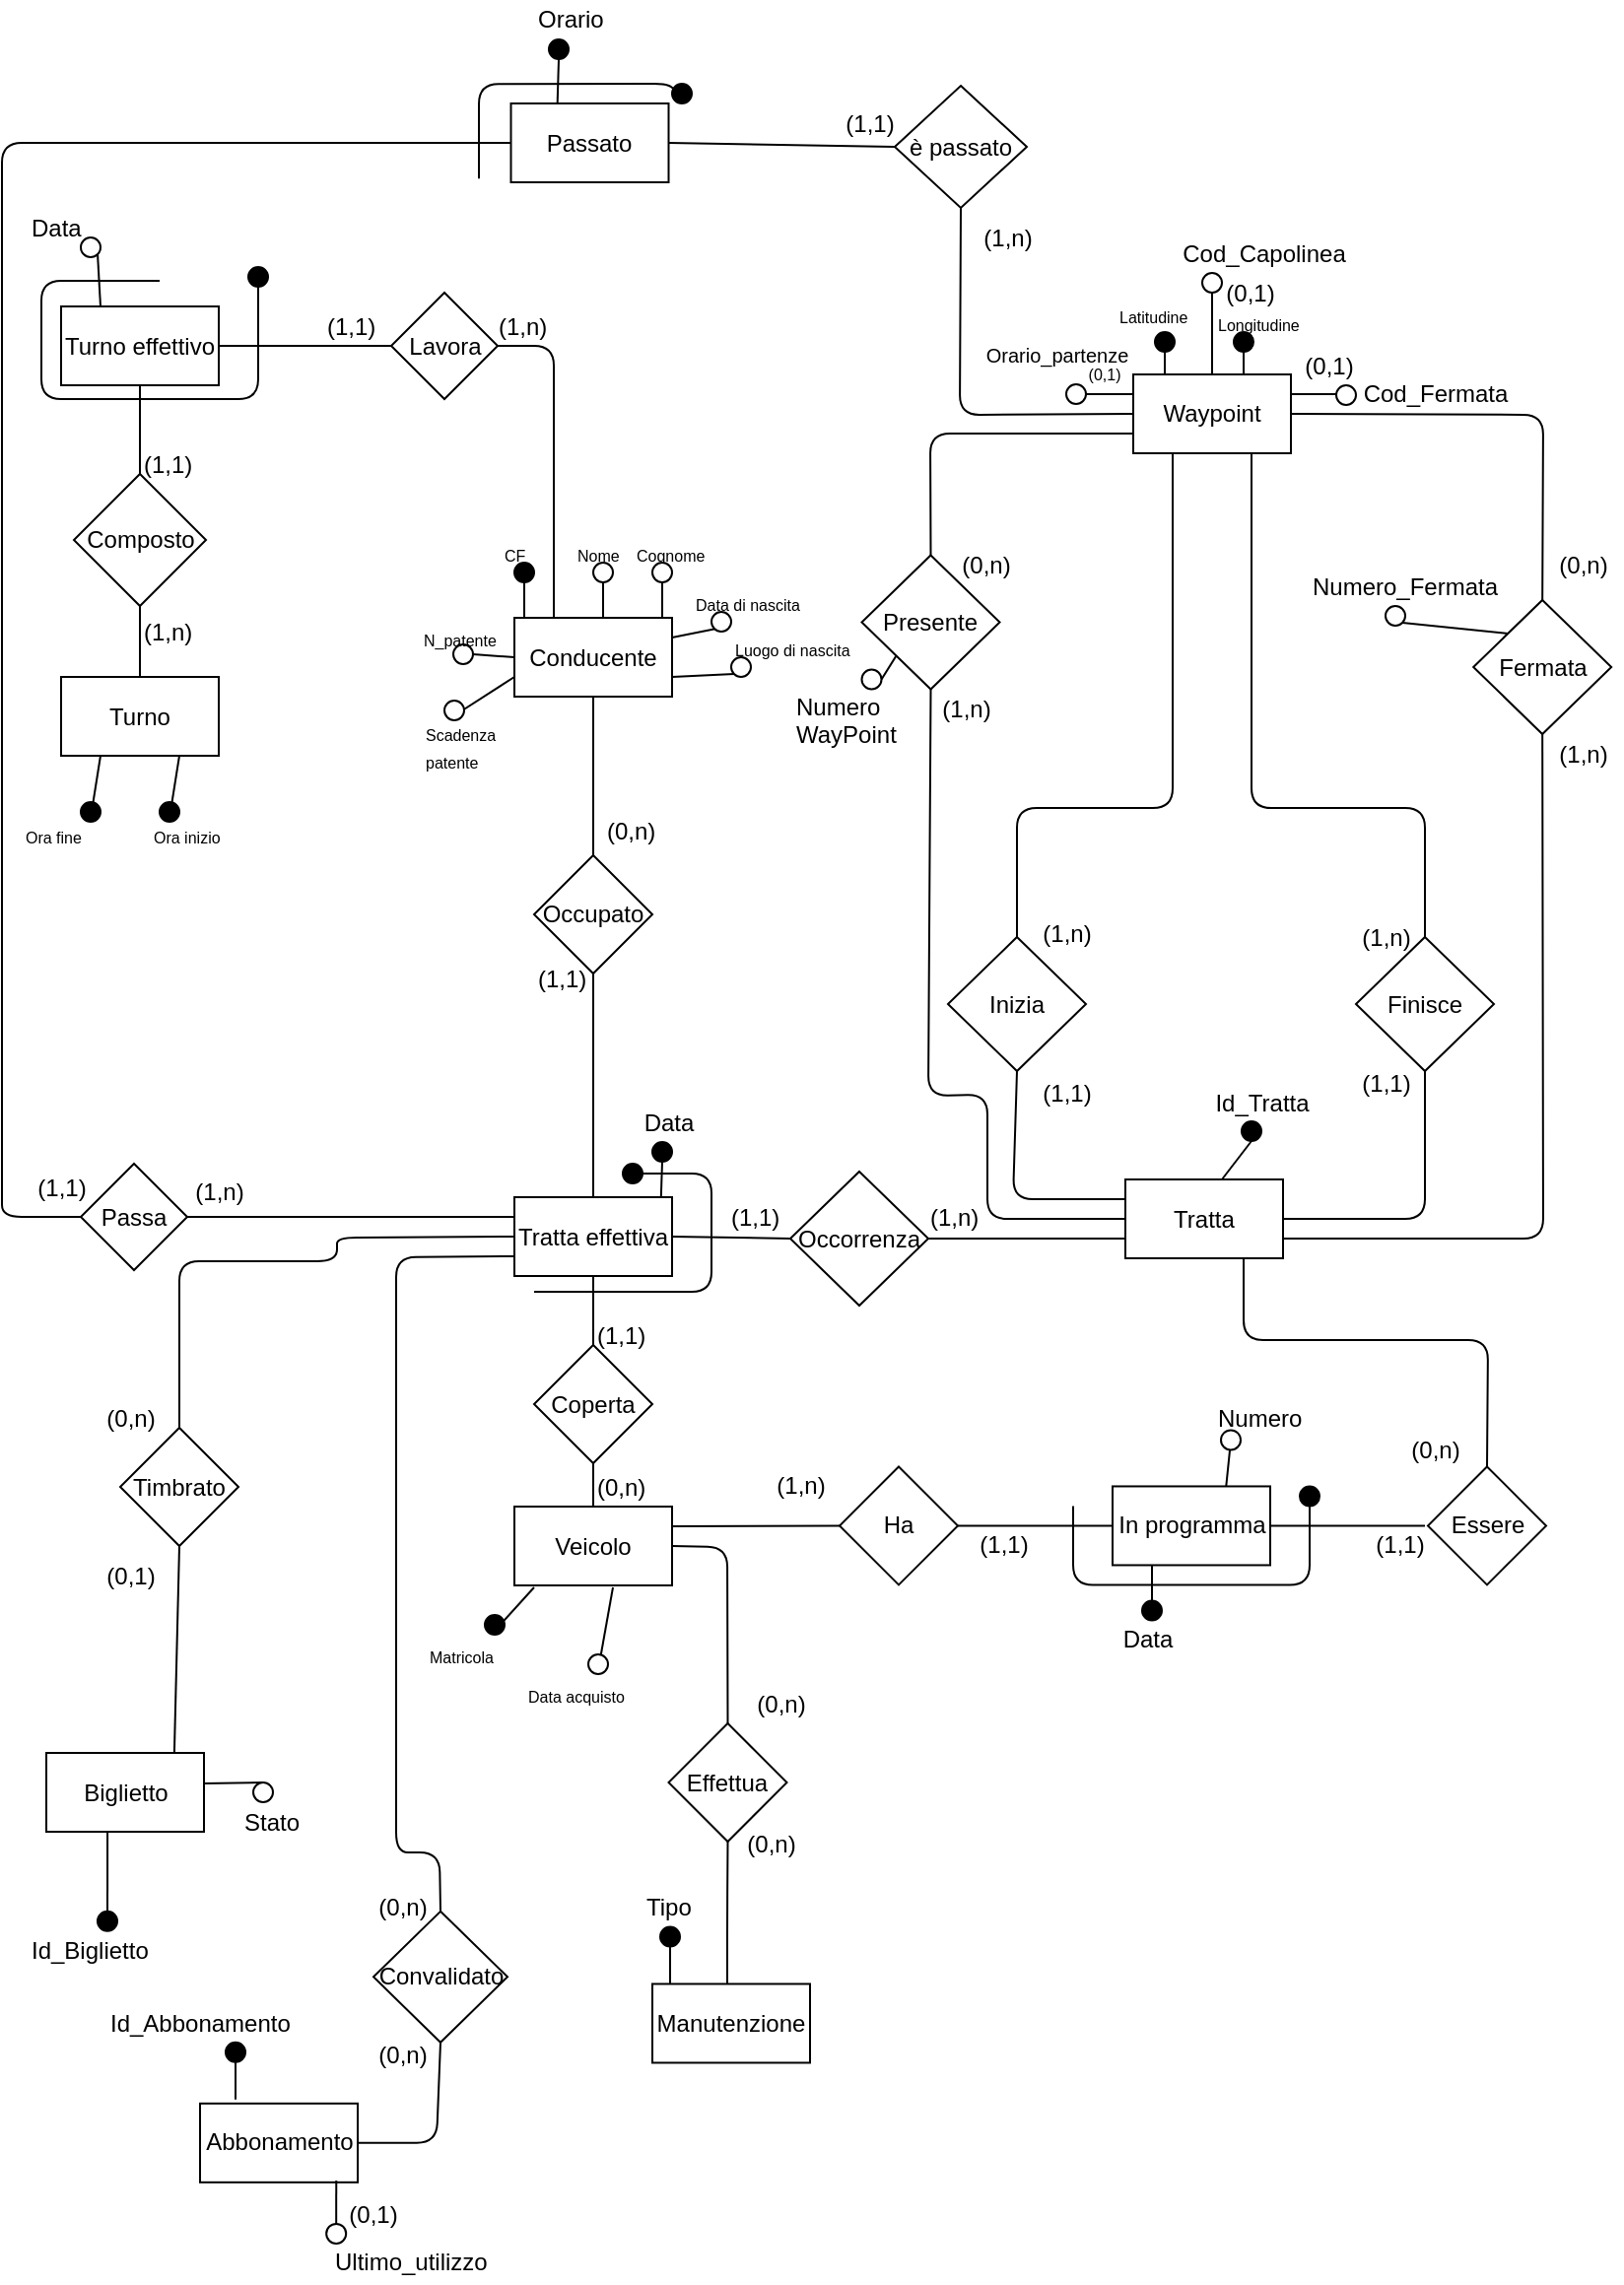 <mxfile version="12.7.0"><diagram id="9FJtupDDNOeWiiuDi0fy" name="Page-1"><mxGraphModel dx="1662" dy="779" grid="1" gridSize="10" guides="1" tooltips="1" connect="1" arrows="1" fold="1" page="1" pageScale="1" pageWidth="827" pageHeight="1169" math="0" shadow="0"><root><mxCell id="0"/><mxCell id="1" parent="0"/><mxCell id="Vjas04d28SdT6dsjUo5f-1" value="Occupato" style="rhombus;whiteSpace=wrap;html=1;" vertex="1" parent="1"><mxGeometry x="270" y="439" width="60" height="60" as="geometry"/></mxCell><mxCell id="Vjas04d28SdT6dsjUo5f-2" value="" style="endArrow=none;html=1;fillColor=#000000;entryX=0.5;entryY=1;entryDx=0;entryDy=0;" edge="1" parent="1" target="Vjas04d28SdT6dsjUo5f-1"><mxGeometry width="50" height="50" relative="1" as="geometry"><mxPoint x="300" y="612.5" as="sourcePoint"/><mxPoint x="300" y="582.5" as="targetPoint"/></mxGeometry></mxCell><mxCell id="Vjas04d28SdT6dsjUo5f-3" value="(1,1)" style="text;html=1;resizable=0;points=[];autosize=1;align=left;verticalAlign=top;spacingTop=-4;" vertex="1" parent="1"><mxGeometry x="270" y="491.5" width="40" height="20" as="geometry"/></mxCell><mxCell id="Vjas04d28SdT6dsjUo5f-4" value="Tratta" style="rounded=0;whiteSpace=wrap;html=1;" vertex="1" parent="1"><mxGeometry x="570" y="603.5" width="80" height="40" as="geometry"/></mxCell><mxCell id="Vjas04d28SdT6dsjUo5f-5" value="" style="endArrow=none;html=1;fillColor=#000000;exitX=0.25;exitY=0;exitDx=0;exitDy=0;" edge="1" parent="1"><mxGeometry width="50" height="50" relative="1" as="geometry"><mxPoint x="590" y="201.5" as="sourcePoint"/><mxPoint x="590" y="181.5" as="targetPoint"/></mxGeometry></mxCell><mxCell id="Vjas04d28SdT6dsjUo5f-6" value="" style="endArrow=none;html=1;fillColor=#000000;exitX=0.75;exitY=0;exitDx=0;exitDy=0;" edge="1" parent="1"><mxGeometry width="50" height="50" relative="1" as="geometry"><mxPoint x="630" y="201.5" as="sourcePoint"/><mxPoint x="630" y="181.5" as="targetPoint"/></mxGeometry></mxCell><mxCell id="Vjas04d28SdT6dsjUo5f-7" value="&lt;font style=&quot;font-size: 8px&quot;&gt;Latitudine&lt;/font&gt;" style="text;html=1;resizable=0;points=[];autosize=1;align=left;verticalAlign=top;spacingTop=-4;" vertex="1" parent="1"><mxGeometry x="565" y="155" width="50" height="20" as="geometry"/></mxCell><mxCell id="Vjas04d28SdT6dsjUo5f-8" value="" style="ellipse;whiteSpace=wrap;html=1;aspect=fixed;fillColor=#000000;" vertex="1" parent="1"><mxGeometry x="585" y="173.5" width="10" height="10" as="geometry"/></mxCell><mxCell id="Vjas04d28SdT6dsjUo5f-9" value="&lt;font style=&quot;font-size: 8px&quot;&gt;Longitudine&lt;/font&gt;" style="text;html=1;resizable=0;points=[];autosize=1;align=left;verticalAlign=top;spacingTop=-4;" vertex="1" parent="1"><mxGeometry x="615" y="158.5" width="50" height="20" as="geometry"/></mxCell><mxCell id="Vjas04d28SdT6dsjUo5f-10" value="" style="ellipse;whiteSpace=wrap;html=1;aspect=fixed;fillColor=#000000;" vertex="1" parent="1"><mxGeometry x="625" y="173.5" width="10" height="10" as="geometry"/></mxCell><mxCell id="Vjas04d28SdT6dsjUo5f-11" value="Waypoint" style="rounded=0;whiteSpace=wrap;html=1;" vertex="1" parent="1"><mxGeometry x="574" y="195" width="80" height="40" as="geometry"/></mxCell><mxCell id="Vjas04d28SdT6dsjUo5f-12" value="" style="endArrow=none;html=1;fillColor=#000000;entryX=0;entryY=0.75;entryDx=0;entryDy=0;exitX=1;exitY=0.5;exitDx=0;exitDy=0;" edge="1" parent="1" source="Vjas04d28SdT6dsjUo5f-13" target="Vjas04d28SdT6dsjUo5f-4"><mxGeometry width="50" height="50" relative="1" as="geometry"><mxPoint x="440" y="633.5" as="sourcePoint"/><mxPoint x="500" y="820.5" as="targetPoint"/></mxGeometry></mxCell><mxCell id="Vjas04d28SdT6dsjUo5f-13" value="Occorrenza" style="rhombus;whiteSpace=wrap;html=1;" vertex="1" parent="1"><mxGeometry x="400" y="599.5" width="70" height="68" as="geometry"/></mxCell><mxCell id="Vjas04d28SdT6dsjUo5f-14" value="Tratta effettiva" style="rounded=0;whiteSpace=wrap;html=1;" vertex="1" parent="1"><mxGeometry x="260" y="612.5" width="80" height="40" as="geometry"/></mxCell><mxCell id="Vjas04d28SdT6dsjUo5f-15" value="" style="endArrow=none;html=1;fillColor=#000000;entryX=1;entryY=0.5;entryDx=0;entryDy=0;exitX=0;exitY=0.5;exitDx=0;exitDy=0;" edge="1" parent="1" source="Vjas04d28SdT6dsjUo5f-13" target="Vjas04d28SdT6dsjUo5f-14"><mxGeometry width="50" height="50" relative="1" as="geometry"><mxPoint x="270" y="870.5" as="sourcePoint"/><mxPoint x="320" y="820.5" as="targetPoint"/></mxGeometry></mxCell><mxCell id="Vjas04d28SdT6dsjUo5f-16" value="(1,n)" style="text;html=1;resizable=0;points=[];autosize=1;align=left;verticalAlign=top;spacingTop=-4;" vertex="1" parent="1"><mxGeometry x="469" y="612.5" width="40" height="20" as="geometry"/></mxCell><mxCell id="Vjas04d28SdT6dsjUo5f-17" value="(1,1)" style="text;html=1;resizable=0;points=[];autosize=1;align=left;verticalAlign=top;spacingTop=-4;" vertex="1" parent="1"><mxGeometry x="367.5" y="612.5" width="40" height="20" as="geometry"/></mxCell><mxCell id="Vjas04d28SdT6dsjUo5f-18" value="Coperta" style="rhombus;whiteSpace=wrap;html=1;" vertex="1" parent="1"><mxGeometry x="270" y="687.5" width="60" height="60" as="geometry"/></mxCell><mxCell id="Vjas04d28SdT6dsjUo5f-19" value="" style="endArrow=none;html=1;fillColor=#000000;entryX=0.5;entryY=1;entryDx=0;entryDy=0;exitX=0.5;exitY=0;exitDx=0;exitDy=0;" edge="1" parent="1" source="Vjas04d28SdT6dsjUo5f-18" target="Vjas04d28SdT6dsjUo5f-14"><mxGeometry width="50" height="50" relative="1" as="geometry"><mxPoint x="295" y="692.5" as="sourcePoint"/><mxPoint x="295" y="662.5" as="targetPoint"/></mxGeometry></mxCell><mxCell id="Vjas04d28SdT6dsjUo5f-20" value="" style="endArrow=none;html=1;fillColor=#000000;entryX=0.5;entryY=1;entryDx=0;entryDy=0;exitX=0.5;exitY=0;exitDx=0;exitDy=0;" edge="1" parent="1" source="Vjas04d28SdT6dsjUo5f-23" target="Vjas04d28SdT6dsjUo5f-18"><mxGeometry width="50" height="50" relative="1" as="geometry"><mxPoint x="295" y="782.5" as="sourcePoint"/><mxPoint x="295" y="752.5" as="targetPoint"/></mxGeometry></mxCell><mxCell id="Vjas04d28SdT6dsjUo5f-21" value="(1,1)" style="text;html=1;resizable=0;points=[];autosize=1;align=left;verticalAlign=top;spacingTop=-4;" vertex="1" parent="1"><mxGeometry x="300" y="672.5" width="40" height="20" as="geometry"/></mxCell><mxCell id="Vjas04d28SdT6dsjUo5f-22" value="(0,n)" style="text;html=1;resizable=0;points=[];autosize=1;align=left;verticalAlign=top;spacingTop=-4;" vertex="1" parent="1"><mxGeometry x="300" y="749.5" width="40" height="20" as="geometry"/></mxCell><mxCell id="Vjas04d28SdT6dsjUo5f-23" value="Veicolo" style="rounded=0;whiteSpace=wrap;html=1;" vertex="1" parent="1"><mxGeometry x="260" y="769.5" width="80" height="40" as="geometry"/></mxCell><mxCell id="Vjas04d28SdT6dsjUo5f-24" value="Conducente" style="rounded=0;whiteSpace=wrap;html=1;" vertex="1" parent="1"><mxGeometry x="260" y="318.5" width="80" height="40" as="geometry"/></mxCell><mxCell id="Vjas04d28SdT6dsjUo5f-25" value="" style="endArrow=none;html=1;fillColor=#000000;exitX=0.25;exitY=0;exitDx=0;exitDy=0;" edge="1" parent="1"><mxGeometry width="50" height="50" relative="1" as="geometry"><mxPoint x="265" y="318.5" as="sourcePoint"/><mxPoint x="265" y="298.5" as="targetPoint"/></mxGeometry></mxCell><mxCell id="Vjas04d28SdT6dsjUo5f-26" value="" style="endArrow=none;html=1;fillColor=#000000;exitX=0.75;exitY=0;exitDx=0;exitDy=0;" edge="1" parent="1"><mxGeometry width="50" height="50" relative="1" as="geometry"><mxPoint x="305" y="318.5" as="sourcePoint"/><mxPoint x="305" y="298.5" as="targetPoint"/></mxGeometry></mxCell><mxCell id="Vjas04d28SdT6dsjUo5f-27" value="&lt;font style=&quot;font-size: 8px&quot;&gt;CF&lt;/font&gt;" style="text;html=1;resizable=0;points=[];autosize=1;align=left;verticalAlign=top;spacingTop=-4;" vertex="1" parent="1"><mxGeometry x="252.5" y="275.5" width="30" height="20" as="geometry"/></mxCell><mxCell id="Vjas04d28SdT6dsjUo5f-28" value="" style="ellipse;whiteSpace=wrap;html=1;aspect=fixed;fillColor=#000000;" vertex="1" parent="1"><mxGeometry x="260" y="290.5" width="10" height="10" as="geometry"/></mxCell><mxCell id="Vjas04d28SdT6dsjUo5f-29" value="&lt;font style=&quot;font-size: 8px&quot;&gt;Nome&lt;/font&gt;" style="text;html=1;resizable=0;points=[];autosize=1;align=left;verticalAlign=top;spacingTop=-4;" vertex="1" parent="1"><mxGeometry x="290" y="275.5" width="40" height="20" as="geometry"/></mxCell><mxCell id="Vjas04d28SdT6dsjUo5f-30" value="" style="ellipse;whiteSpace=wrap;html=1;aspect=fixed;fillColor=#FFFFFF;" vertex="1" parent="1"><mxGeometry x="300" y="290.5" width="10" height="10" as="geometry"/></mxCell><mxCell id="Vjas04d28SdT6dsjUo5f-31" value="" style="endArrow=none;html=1;fillColor=#000000;exitX=0.75;exitY=0;exitDx=0;exitDy=0;" edge="1" parent="1"><mxGeometry width="50" height="50" relative="1" as="geometry"><mxPoint x="335" y="318.5" as="sourcePoint"/><mxPoint x="335" y="298.5" as="targetPoint"/></mxGeometry></mxCell><mxCell id="Vjas04d28SdT6dsjUo5f-32" value="&lt;font style=&quot;font-size: 8px&quot;&gt;Cognome&lt;/font&gt;" style="text;html=1;resizable=0;points=[];autosize=1;align=left;verticalAlign=top;spacingTop=-4;" vertex="1" parent="1"><mxGeometry x="320" y="275.5" width="50" height="20" as="geometry"/></mxCell><mxCell id="Vjas04d28SdT6dsjUo5f-33" value="" style="ellipse;whiteSpace=wrap;html=1;aspect=fixed;fillColor=#FFFFFF;" vertex="1" parent="1"><mxGeometry x="330" y="290.5" width="10" height="10" as="geometry"/></mxCell><mxCell id="Vjas04d28SdT6dsjUo5f-34" value="" style="endArrow=none;html=1;fillColor=#000000;exitX=1;exitY=0.25;exitDx=0;exitDy=0;" edge="1" parent="1" source="Vjas04d28SdT6dsjUo5f-24"><mxGeometry width="50" height="50" relative="1" as="geometry"><mxPoint x="365" y="343.5" as="sourcePoint"/><mxPoint x="365" y="323.5" as="targetPoint"/></mxGeometry></mxCell><mxCell id="Vjas04d28SdT6dsjUo5f-35" value="&lt;font style=&quot;font-size: 8px&quot;&gt;Data di nascita&lt;/font&gt;" style="text;html=1;resizable=0;points=[];autosize=1;align=left;verticalAlign=top;spacingTop=-4;" vertex="1" parent="1"><mxGeometry x="350" y="300.5" width="70" height="20" as="geometry"/></mxCell><mxCell id="Vjas04d28SdT6dsjUo5f-36" value="" style="ellipse;whiteSpace=wrap;html=1;aspect=fixed;fillColor=#FFFFFF;" vertex="1" parent="1"><mxGeometry x="360" y="315.5" width="10" height="10" as="geometry"/></mxCell><mxCell id="Vjas04d28SdT6dsjUo5f-37" value="" style="endArrow=none;html=1;fillColor=#000000;exitX=1;exitY=0.75;exitDx=0;exitDy=0;entryX=0;entryY=1;entryDx=0;entryDy=0;" edge="1" parent="1" source="Vjas04d28SdT6dsjUo5f-24" target="Vjas04d28SdT6dsjUo5f-38"><mxGeometry width="50" height="50" relative="1" as="geometry"><mxPoint x="350" y="338.5" as="sourcePoint"/><mxPoint x="370" y="348.5" as="targetPoint"/></mxGeometry></mxCell><mxCell id="Vjas04d28SdT6dsjUo5f-38" value="" style="ellipse;whiteSpace=wrap;html=1;aspect=fixed;fillColor=#FFFFFF;" vertex="1" parent="1"><mxGeometry x="370" y="338.5" width="10" height="10" as="geometry"/></mxCell><mxCell id="Vjas04d28SdT6dsjUo5f-39" value="&lt;font style=&quot;font-size: 8px&quot;&gt;Luogo di nascita&lt;/font&gt;" style="text;html=1;resizable=0;points=[];autosize=1;align=left;verticalAlign=top;spacingTop=-4;" vertex="1" parent="1"><mxGeometry x="370" y="323.5" width="70" height="20" as="geometry"/></mxCell><mxCell id="Vjas04d28SdT6dsjUo5f-40" value="" style="endArrow=none;html=1;fillColor=#000000;exitX=0.125;exitY=1.025;exitDx=0;exitDy=0;exitPerimeter=0;" edge="1" parent="1" source="Vjas04d28SdT6dsjUo5f-23"><mxGeometry width="50" height="50" relative="1" as="geometry"><mxPoint x="250" y="852.5" as="sourcePoint"/><mxPoint x="250" y="832.5" as="targetPoint"/></mxGeometry></mxCell><mxCell id="Vjas04d28SdT6dsjUo5f-41" value="&lt;font style=&quot;font-size: 8px&quot;&gt;Matricola&lt;/font&gt;" style="text;html=1;resizable=0;points=[];autosize=1;align=left;verticalAlign=top;spacingTop=-4;" vertex="1" parent="1"><mxGeometry x="215" y="834.5" width="50" height="20" as="geometry"/></mxCell><mxCell id="Vjas04d28SdT6dsjUo5f-42" value="" style="ellipse;whiteSpace=wrap;html=1;aspect=fixed;fillColor=#000000;" vertex="1" parent="1"><mxGeometry x="245" y="824.5" width="10" height="10" as="geometry"/></mxCell><mxCell id="Vjas04d28SdT6dsjUo5f-43" value="" style="endArrow=none;html=1;fillColor=#000000;exitX=0.625;exitY=1.025;exitDx=0;exitDy=0;exitPerimeter=0;" edge="1" parent="1" source="Vjas04d28SdT6dsjUo5f-23"><mxGeometry width="50" height="50" relative="1" as="geometry"><mxPoint x="302.5" y="872.5" as="sourcePoint"/><mxPoint x="302.5" y="852.5" as="targetPoint"/></mxGeometry></mxCell><mxCell id="Vjas04d28SdT6dsjUo5f-44" value="&lt;font style=&quot;font-size: 8px&quot;&gt;Data acquisto&lt;/font&gt;" style="text;html=1;resizable=0;points=[];autosize=1;align=left;verticalAlign=top;spacingTop=-4;" vertex="1" parent="1"><mxGeometry x="265" y="854.5" width="60" height="20" as="geometry"/></mxCell><mxCell id="Vjas04d28SdT6dsjUo5f-45" value="" style="ellipse;whiteSpace=wrap;html=1;aspect=fixed;fillColor=#FFFFFF;" vertex="1" parent="1"><mxGeometry x="297.5" y="844.5" width="10" height="10" as="geometry"/></mxCell><mxCell id="Vjas04d28SdT6dsjUo5f-46" value="Turno" style="rounded=0;whiteSpace=wrap;html=1;" vertex="1" parent="1"><mxGeometry x="30" y="348.5" width="80" height="40" as="geometry"/></mxCell><mxCell id="Vjas04d28SdT6dsjUo5f-47" value="" style="endArrow=none;html=1;fillColor=#000000;exitX=0.25;exitY=1;exitDx=0;exitDy=0;" edge="1" parent="1" source="Vjas04d28SdT6dsjUo5f-46"><mxGeometry width="50" height="50" relative="1" as="geometry"><mxPoint x="45" y="440" as="sourcePoint"/><mxPoint x="45" y="420" as="targetPoint"/></mxGeometry></mxCell><mxCell id="Vjas04d28SdT6dsjUo5f-48" value="" style="endArrow=none;html=1;fillColor=#000000;exitX=0.75;exitY=1;exitDx=0;exitDy=0;" edge="1" parent="1" source="Vjas04d28SdT6dsjUo5f-46"><mxGeometry width="50" height="50" relative="1" as="geometry"><mxPoint x="85" y="440" as="sourcePoint"/><mxPoint x="85" y="420" as="targetPoint"/></mxGeometry></mxCell><mxCell id="Vjas04d28SdT6dsjUo5f-49" value="&lt;font style=&quot;font-size: 8px&quot;&gt;Ora fine&lt;br&gt;&lt;/font&gt;" style="text;html=1;resizable=0;points=[];autosize=1;align=left;verticalAlign=top;spacingTop=-4;" vertex="1" parent="1"><mxGeometry x="10" y="418.5" width="40" height="20" as="geometry"/></mxCell><mxCell id="Vjas04d28SdT6dsjUo5f-50" value="" style="ellipse;whiteSpace=wrap;html=1;aspect=fixed;fillColor=#000000;" vertex="1" parent="1"><mxGeometry x="40" y="412" width="10" height="10" as="geometry"/></mxCell><mxCell id="Vjas04d28SdT6dsjUo5f-51" value="&lt;font style=&quot;font-size: 8px&quot;&gt;Ora inizio&lt;/font&gt;" style="text;html=1;resizable=0;points=[];autosize=1;align=left;verticalAlign=top;spacingTop=-4;" vertex="1" parent="1"><mxGeometry x="75" y="418.5" width="50" height="20" as="geometry"/></mxCell><mxCell id="Vjas04d28SdT6dsjUo5f-52" value="" style="ellipse;whiteSpace=wrap;html=1;aspect=fixed;fillColor=#000000;" vertex="1" parent="1"><mxGeometry x="80" y="412" width="10" height="10" as="geometry"/></mxCell><mxCell id="Vjas04d28SdT6dsjUo5f-53" value="Composto" style="rhombus;whiteSpace=wrap;html=1;" vertex="1" parent="1"><mxGeometry x="36.5" y="245.5" width="67" height="67" as="geometry"/></mxCell><mxCell id="Vjas04d28SdT6dsjUo5f-54" value="" style="endArrow=none;html=1;entryX=0.5;entryY=0;entryDx=0;entryDy=0;exitX=0.5;exitY=1;exitDx=0;exitDy=0;" edge="1" parent="1" source="Vjas04d28SdT6dsjUo5f-53" target="Vjas04d28SdT6dsjUo5f-46"><mxGeometry width="50" height="50" relative="1" as="geometry"><mxPoint x="10" y="950.5" as="sourcePoint"/><mxPoint x="60" y="900.5" as="targetPoint"/></mxGeometry></mxCell><mxCell id="Vjas04d28SdT6dsjUo5f-55" value="Turno effettivo" style="rounded=0;whiteSpace=wrap;html=1;" vertex="1" parent="1"><mxGeometry x="30" y="160.5" width="80" height="40" as="geometry"/></mxCell><mxCell id="Vjas04d28SdT6dsjUo5f-56" value="" style="endArrow=none;html=1;entryX=0.5;entryY=0;entryDx=0;entryDy=0;exitX=0.5;exitY=1;exitDx=0;exitDy=0;" edge="1" parent="1" source="Vjas04d28SdT6dsjUo5f-55" target="Vjas04d28SdT6dsjUo5f-53"><mxGeometry width="50" height="50" relative="1" as="geometry"><mxPoint x="80" y="322.5" as="sourcePoint"/><mxPoint x="80" y="358.5" as="targetPoint"/></mxGeometry></mxCell><mxCell id="Vjas04d28SdT6dsjUo5f-57" value="(1,n)" style="text;html=1;resizable=0;points=[];autosize=1;align=left;verticalAlign=top;spacingTop=-4;" vertex="1" parent="1"><mxGeometry x="70" y="315.5" width="40" height="20" as="geometry"/></mxCell><mxCell id="Vjas04d28SdT6dsjUo5f-58" value="(1,1)" style="text;html=1;resizable=0;points=[];autosize=1;align=left;verticalAlign=top;spacingTop=-4;" vertex="1" parent="1"><mxGeometry x="70" y="230.5" width="40" height="20" as="geometry"/></mxCell><mxCell id="Vjas04d28SdT6dsjUo5f-59" value="Lavora" style="rhombus;whiteSpace=wrap;html=1;" vertex="1" parent="1"><mxGeometry x="197.5" y="153.5" width="54" height="54" as="geometry"/></mxCell><mxCell id="Vjas04d28SdT6dsjUo5f-60" value="" style="endArrow=none;html=1;entryX=0.25;entryY=0;entryDx=0;entryDy=0;exitX=1;exitY=0.5;exitDx=0;exitDy=0;" edge="1" parent="1" source="Vjas04d28SdT6dsjUo5f-59" target="Vjas04d28SdT6dsjUo5f-24"><mxGeometry width="50" height="50" relative="1" as="geometry"><mxPoint x="10" y="950.5" as="sourcePoint"/><mxPoint x="428.75" y="452.5" as="targetPoint"/><Array as="points"><mxPoint x="280" y="180.5"/></Array></mxGeometry></mxCell><mxCell id="Vjas04d28SdT6dsjUo5f-61" value="" style="endArrow=none;html=1;entryX=1;entryY=0.5;entryDx=0;entryDy=0;exitX=0;exitY=0.5;exitDx=0;exitDy=0;" edge="1" parent="1" source="Vjas04d28SdT6dsjUo5f-59" target="Vjas04d28SdT6dsjUo5f-55"><mxGeometry width="50" height="50" relative="1" as="geometry"><mxPoint x="80" y="452.5" as="sourcePoint"/><mxPoint x="80" y="398.5" as="targetPoint"/></mxGeometry></mxCell><mxCell id="Vjas04d28SdT6dsjUo5f-62" value="(1,n)" style="text;html=1;resizable=0;points=[];autosize=1;align=left;verticalAlign=top;spacingTop=-4;" vertex="1" parent="1"><mxGeometry x="250" y="160.5" width="40" height="20" as="geometry"/></mxCell><mxCell id="Vjas04d28SdT6dsjUo5f-63" value="(1,1)" style="text;html=1;resizable=0;points=[];autosize=1;align=left;verticalAlign=top;spacingTop=-4;" vertex="1" parent="1"><mxGeometry x="162.5" y="160.5" width="40" height="20" as="geometry"/></mxCell><mxCell id="Vjas04d28SdT6dsjUo5f-64" value="(0,n)" style="text;html=1;resizable=0;points=[];autosize=1;align=left;verticalAlign=top;spacingTop=-4;" vertex="1" parent="1"><mxGeometry x="305" y="417" width="40" height="20" as="geometry"/></mxCell><mxCell id="Vjas04d28SdT6dsjUo5f-65" value="" style="endArrow=none;html=1;fillColor=#000000;" edge="1" parent="1"><mxGeometry width="50" height="50" relative="1" as="geometry"><mxPoint x="80" y="147.5" as="sourcePoint"/><mxPoint x="130" y="147.5" as="targetPoint"/><Array as="points"><mxPoint x="20" y="147.5"/><mxPoint x="20" y="207.5"/><mxPoint x="130" y="207.5"/><mxPoint x="130" y="177.5"/><mxPoint x="130" y="147.5"/></Array></mxGeometry></mxCell><mxCell id="Vjas04d28SdT6dsjUo5f-66" value="" style="ellipse;whiteSpace=wrap;html=1;aspect=fixed;fillColor=#000000;" vertex="1" parent="1"><mxGeometry x="125" y="140.5" width="10" height="10" as="geometry"/></mxCell><mxCell id="Vjas04d28SdT6dsjUo5f-67" value="" style="endArrow=none;html=1;entryX=0.25;entryY=0;entryDx=0;entryDy=0;exitX=1;exitY=1;exitDx=0;exitDy=0;" edge="1" parent="1" source="Vjas04d28SdT6dsjUo5f-68" target="Vjas04d28SdT6dsjUo5f-55"><mxGeometry width="50" height="50" relative="1" as="geometry"><mxPoint x="17.5" y="185.5" as="sourcePoint"/><mxPoint x="37.5" y="195.5" as="targetPoint"/></mxGeometry></mxCell><mxCell id="Vjas04d28SdT6dsjUo5f-68" value="" style="ellipse;whiteSpace=wrap;html=1;aspect=fixed;fillColor=#FFFFFF;" vertex="1" parent="1"><mxGeometry x="40" y="125.5" width="10" height="10" as="geometry"/></mxCell><mxCell id="Vjas04d28SdT6dsjUo5f-69" value="Data" style="text;html=1;resizable=0;points=[];autosize=1;align=left;verticalAlign=top;spacingTop=-4;" vertex="1" parent="1"><mxGeometry x="12.5" y="110.5" width="40" height="20" as="geometry"/></mxCell><mxCell id="Vjas04d28SdT6dsjUo5f-70" value="" style="endArrow=none;html=1;fillColor=#000000;exitX=0;exitY=0.5;exitDx=0;exitDy=0;entryX=1;entryY=0.5;entryDx=0;entryDy=0;" edge="1" parent="1" source="Vjas04d28SdT6dsjUo5f-24" target="Vjas04d28SdT6dsjUo5f-71"><mxGeometry width="50" height="50" relative="1" as="geometry"><mxPoint x="231.035" y="364.5" as="sourcePoint"/><mxPoint x="210" y="340.5" as="targetPoint"/></mxGeometry></mxCell><mxCell id="Vjas04d28SdT6dsjUo5f-71" value="" style="ellipse;whiteSpace=wrap;html=1;aspect=fixed;fillColor=#FFFFFF;" vertex="1" parent="1"><mxGeometry x="229" y="332" width="10" height="10" as="geometry"/></mxCell><mxCell id="Vjas04d28SdT6dsjUo5f-72" value="&lt;font style=&quot;font-size: 8px&quot;&gt;N_patente&lt;/font&gt;" style="text;html=1;resizable=0;points=[];autosize=1;align=left;verticalAlign=top;spacingTop=-4;" vertex="1" parent="1"><mxGeometry x="211.5" y="318.5" width="50" height="20" as="geometry"/></mxCell><mxCell id="Vjas04d28SdT6dsjUo5f-73" value="" style="endArrow=none;html=1;fillColor=#000000;exitX=0;exitY=0.75;exitDx=0;exitDy=0;" edge="1" parent="1" source="Vjas04d28SdT6dsjUo5f-24"><mxGeometry width="50" height="50" relative="1" as="geometry"><mxPoint x="230.5" y="335.5" as="sourcePoint"/><mxPoint x="230.5" y="367.5" as="targetPoint"/></mxGeometry></mxCell><mxCell id="Vjas04d28SdT6dsjUo5f-74" value="" style="ellipse;whiteSpace=wrap;html=1;aspect=fixed;fillColor=#FFFFFF;" vertex="1" parent="1"><mxGeometry x="224.5" y="360.5" width="10" height="10" as="geometry"/></mxCell><mxCell id="Vjas04d28SdT6dsjUo5f-75" value="&lt;div&gt;&lt;font style=&quot;font-size: 8px&quot;&gt;Scadenza&lt;/font&gt;&lt;/div&gt;&lt;div&gt;&lt;font style=&quot;font-size: 8px&quot;&gt;patente&lt;/font&gt;&lt;/div&gt;" style="text;html=1;resizable=0;points=[];autosize=1;align=left;verticalAlign=top;spacingTop=-4;" vertex="1" parent="1"><mxGeometry x="213" y="366.5" width="50" height="30" as="geometry"/></mxCell><mxCell id="Vjas04d28SdT6dsjUo5f-76" value="" style="endArrow=none;html=1;fillColor=#000000;entryX=0.5;entryY=1;entryDx=0;entryDy=0;" edge="1" parent="1" source="Vjas04d28SdT6dsjUo5f-1" target="Vjas04d28SdT6dsjUo5f-24"><mxGeometry width="50" height="50" relative="1" as="geometry"><mxPoint x="310" y="622.5" as="sourcePoint"/><mxPoint x="307.5" y="509" as="targetPoint"/></mxGeometry></mxCell><mxCell id="Vjas04d28SdT6dsjUo5f-77" value="Finisce" style="rhombus;whiteSpace=wrap;html=1;" vertex="1" parent="1"><mxGeometry x="687" y="480.5" width="70" height="68" as="geometry"/></mxCell><mxCell id="Vjas04d28SdT6dsjUo5f-78" value="Inizia" style="rhombus;whiteSpace=wrap;html=1;" vertex="1" parent="1"><mxGeometry x="480" y="480.5" width="70" height="68" as="geometry"/></mxCell><mxCell id="Vjas04d28SdT6dsjUo5f-79" value="" style="endArrow=none;html=1;fillColor=#FFFFFF;entryX=0;entryY=0.25;entryDx=0;entryDy=0;exitX=0.5;exitY=1;exitDx=0;exitDy=0;" edge="1" parent="1" source="Vjas04d28SdT6dsjUo5f-78" target="Vjas04d28SdT6dsjUo5f-4"><mxGeometry width="50" height="50" relative="1" as="geometry"><mxPoint x="10" y="1150.5" as="sourcePoint"/><mxPoint x="60" y="1100.5" as="targetPoint"/><Array as="points"><mxPoint x="513" y="613.5"/></Array></mxGeometry></mxCell><mxCell id="Vjas04d28SdT6dsjUo5f-80" value="" style="endArrow=none;html=1;fillColor=#FFFFFF;entryX=1;entryY=0.5;entryDx=0;entryDy=0;exitX=0.5;exitY=1;exitDx=0;exitDy=0;" edge="1" parent="1" source="Vjas04d28SdT6dsjUo5f-77" target="Vjas04d28SdT6dsjUo5f-4"><mxGeometry width="50" height="50" relative="1" as="geometry"><mxPoint x="522.7" y="560.268" as="sourcePoint"/><mxPoint x="580" y="623.5" as="targetPoint"/><Array as="points"><mxPoint x="722" y="623.5"/></Array></mxGeometry></mxCell><mxCell id="Vjas04d28SdT6dsjUo5f-81" value="" style="endArrow=none;html=1;fillColor=#FFFFFF;entryX=0.5;entryY=0;entryDx=0;entryDy=0;exitX=0.75;exitY=1;exitDx=0;exitDy=0;" edge="1" parent="1" source="Vjas04d28SdT6dsjUo5f-11" target="Vjas04d28SdT6dsjUo5f-77"><mxGeometry width="50" height="50" relative="1" as="geometry"><mxPoint x="655" y="402.5" as="sourcePoint"/><mxPoint x="660" y="633.5" as="targetPoint"/><Array as="points"><mxPoint x="634" y="415"/><mxPoint x="722" y="415"/></Array></mxGeometry></mxCell><mxCell id="Vjas04d28SdT6dsjUo5f-82" value="" style="endArrow=none;html=1;fillColor=#FFFFFF;entryX=0.5;entryY=0;entryDx=0;entryDy=0;exitX=0.25;exitY=1;exitDx=0;exitDy=0;" edge="1" parent="1" source="Vjas04d28SdT6dsjUo5f-11" target="Vjas04d28SdT6dsjUo5f-78"><mxGeometry width="50" height="50" relative="1" as="geometry"><mxPoint x="575" y="402.5" as="sourcePoint"/><mxPoint x="732" y="490.5" as="targetPoint"/><Array as="points"><mxPoint x="594" y="415"/><mxPoint x="515" y="415"/></Array></mxGeometry></mxCell><mxCell id="Vjas04d28SdT6dsjUo5f-83" value="(1,1)" style="text;html=1;align=center;verticalAlign=middle;resizable=0;points=[];;autosize=1;direction=south;" vertex="1" parent="1"><mxGeometry x="530" y="539.5" width="20" height="40" as="geometry"/></mxCell><mxCell id="Vjas04d28SdT6dsjUo5f-84" value="(1,1)" style="text;html=1;align=center;verticalAlign=middle;resizable=0;points=[];;autosize=1;direction=south;" vertex="1" parent="1"><mxGeometry x="692" y="534.5" width="20" height="40" as="geometry"/></mxCell><mxCell id="Vjas04d28SdT6dsjUo5f-85" value="(1,n)" style="text;html=1;align=center;verticalAlign=middle;resizable=0;points=[];;autosize=1;direction=south;" vertex="1" parent="1"><mxGeometry x="520" y="469" width="40" height="20" as="geometry"/></mxCell><mxCell id="Vjas04d28SdT6dsjUo5f-86" value="(1,n)" style="text;html=1;align=center;verticalAlign=middle;resizable=0;points=[];;autosize=1;direction=south;" vertex="1" parent="1"><mxGeometry x="682" y="470.5" width="40" height="20" as="geometry"/></mxCell><mxCell id="Vjas04d28SdT6dsjUo5f-87" value="Abbonamento" style="rounded=0;whiteSpace=wrap;html=1;" vertex="1" parent="1"><mxGeometry x="100.5" y="1072.4" width="80" height="40" as="geometry"/></mxCell><mxCell id="Vjas04d28SdT6dsjUo5f-88" value="Timbrato" style="rhombus;whiteSpace=wrap;html=1;" vertex="1" parent="1"><mxGeometry x="60" y="729.5" width="60" height="60" as="geometry"/></mxCell><mxCell id="Vjas04d28SdT6dsjUo5f-89" value="(0,1)" style="text;html=1;align=center;verticalAlign=middle;resizable=0;points=[];;autosize=1;" vertex="1" parent="1"><mxGeometry x="45" y="794.5" width="40" height="20" as="geometry"/></mxCell><mxCell id="Vjas04d28SdT6dsjUo5f-90" value="(0,n)" style="text;html=1;align=center;verticalAlign=middle;resizable=0;points=[];;autosize=1;" vertex="1" parent="1"><mxGeometry x="45" y="714.5" width="40" height="20" as="geometry"/></mxCell><mxCell id="Vjas04d28SdT6dsjUo5f-91" value="" style="endArrow=none;html=1;entryX=0.993;entryY=0.388;entryDx=0;entryDy=0;exitX=0.5;exitY=0;exitDx=0;exitDy=0;entryPerimeter=0;" edge="1" parent="1" source="Vjas04d28SdT6dsjUo5f-93" target="Vjas04d28SdT6dsjUo5f-153"><mxGeometry width="50" height="50" relative="1" as="geometry"><mxPoint x="218" y="886.5" as="sourcePoint"/><mxPoint x="155.04" y="896.9" as="targetPoint"/></mxGeometry></mxCell><mxCell id="Vjas04d28SdT6dsjUo5f-92" value="Stato" style="text;html=1;resizable=0;points=[];autosize=1;align=left;verticalAlign=top;spacingTop=-4;fillColor=#FFFFFF;" vertex="1" parent="1"><mxGeometry x="121" y="919.5" width="40" height="20" as="geometry"/></mxCell><mxCell id="Vjas04d28SdT6dsjUo5f-93" value="" style="ellipse;whiteSpace=wrap;html=1;aspect=fixed;fillColor=#FFFFFF;" vertex="1" parent="1"><mxGeometry x="127.5" y="909.5" width="10" height="10" as="geometry"/></mxCell><mxCell id="Vjas04d28SdT6dsjUo5f-94" value="" style="endArrow=none;html=1;fillColor=#000000;exitX=0.75;exitY=0;exitDx=0;exitDy=0;entryX=0.5;entryY=1;entryDx=0;entryDy=0;" edge="1" parent="1" target="Vjas04d28SdT6dsjUo5f-96"><mxGeometry width="50" height="50" relative="1" as="geometry"><mxPoint x="118.5" y="1070.4" as="sourcePoint"/><mxPoint x="113.5" y="1031.4" as="targetPoint"/></mxGeometry></mxCell><mxCell id="Vjas04d28SdT6dsjUo5f-95" value="Id_Abbonamento" style="text;html=1;resizable=0;points=[];autosize=1;align=left;verticalAlign=top;spacingTop=-4;" vertex="1" parent="1"><mxGeometry x="52.5" y="1022.4" width="110" height="20" as="geometry"/></mxCell><mxCell id="Vjas04d28SdT6dsjUo5f-96" value="" style="ellipse;whiteSpace=wrap;html=1;aspect=fixed;fillColor=#000000;" vertex="1" parent="1"><mxGeometry x="113.5" y="1041.4" width="10" height="10" as="geometry"/></mxCell><mxCell id="Vjas04d28SdT6dsjUo5f-97" value="" style="endArrow=none;html=1;entryX=0.5;entryY=1;entryDx=0;entryDy=0;exitX=0;exitY=0.5;exitDx=0;exitDy=0;" edge="1" parent="1" source="Vjas04d28SdT6dsjUo5f-4" target="Vjas04d28SdT6dsjUo5f-98"><mxGeometry width="50" height="50" relative="1" as="geometry"><mxPoint x="380" y="526.5" as="sourcePoint"/><mxPoint x="430" y="476.5" as="targetPoint"/><Array as="points"><mxPoint x="500" y="623.5"/><mxPoint x="500" y="560.5"/><mxPoint x="470" y="561"/></Array></mxGeometry></mxCell><mxCell id="Vjas04d28SdT6dsjUo5f-98" value="Presente" style="rhombus;whiteSpace=wrap;html=1;" vertex="1" parent="1"><mxGeometry x="436.25" y="286.75" width="70" height="68" as="geometry"/></mxCell><mxCell id="Vjas04d28SdT6dsjUo5f-99" value="" style="endArrow=none;html=1;entryX=0;entryY=0.75;entryDx=0;entryDy=0;exitX=0.5;exitY=0;exitDx=0;exitDy=0;" edge="1" parent="1" source="Vjas04d28SdT6dsjUo5f-98" target="Vjas04d28SdT6dsjUo5f-11"><mxGeometry width="50" height="50" relative="1" as="geometry"><mxPoint x="407.5" y="401" as="sourcePoint"/><mxPoint x="573" y="316.5" as="targetPoint"/><Array as="points"><mxPoint x="471" y="225"/></Array></mxGeometry></mxCell><mxCell id="Vjas04d28SdT6dsjUo5f-100" value="" style="ellipse;whiteSpace=wrap;html=1;aspect=fixed;fillColor=#FFFFFF;" vertex="1" parent="1"><mxGeometry x="702.0" y="312.5" width="10" height="10" as="geometry"/></mxCell><mxCell id="Vjas04d28SdT6dsjUo5f-101" value="Numero_Fermata" style="text;html=1;resizable=0;points=[];autosize=1;align=left;verticalAlign=top;spacingTop=-4;" vertex="1" parent="1"><mxGeometry x="663.0" y="292.5" width="110" height="20" as="geometry"/></mxCell><mxCell id="Vjas04d28SdT6dsjUo5f-102" value="" style="endArrow=none;html=1;exitX=1;exitY=0.75;exitDx=0;exitDy=0;entryX=0.5;entryY=1;entryDx=0;entryDy=0;" edge="1" parent="1" source="Vjas04d28SdT6dsjUo5f-4" target="Vjas04d28SdT6dsjUo5f-103"><mxGeometry width="50" height="50" relative="1" as="geometry"><mxPoint x="726.59" y="435" as="sourcePoint"/><mxPoint x="776.59" y="385" as="targetPoint"/><Array as="points"><mxPoint x="782" y="633.5"/></Array></mxGeometry></mxCell><mxCell id="Vjas04d28SdT6dsjUo5f-103" value="Fermata" style="rhombus;whiteSpace=wrap;html=1;" vertex="1" parent="1"><mxGeometry x="746.59" y="309.5" width="70" height="68" as="geometry"/></mxCell><mxCell id="Vjas04d28SdT6dsjUo5f-104" value="" style="endArrow=none;html=1;exitX=0.5;exitY=0;exitDx=0;exitDy=0;entryX=1;entryY=0.5;entryDx=0;entryDy=0;" edge="1" parent="1" source="Vjas04d28SdT6dsjUo5f-103" target="Vjas04d28SdT6dsjUo5f-11"><mxGeometry width="50" height="50" relative="1" as="geometry"><mxPoint x="754.09" y="309.5" as="sourcePoint"/><mxPoint x="804.09" y="259.5" as="targetPoint"/><Array as="points"><mxPoint x="782" y="215.5"/></Array></mxGeometry></mxCell><mxCell id="Vjas04d28SdT6dsjUo5f-105" value="" style="ellipse;whiteSpace=wrap;html=1;aspect=fixed;fillColor=#FFFFFF;" vertex="1" parent="1"><mxGeometry x="436.25" y="344.75" width="10" height="10" as="geometry"/></mxCell><mxCell id="Vjas04d28SdT6dsjUo5f-106" value="&lt;div&gt;Numero&lt;/div&gt;&lt;div&gt;WayPoint&lt;br&gt;&lt;/div&gt;" style="text;html=1;resizable=0;points=[];autosize=1;align=left;verticalAlign=top;spacingTop=-4;" vertex="1" parent="1"><mxGeometry x="401.25" y="354" width="70" height="30" as="geometry"/></mxCell><mxCell id="Vjas04d28SdT6dsjUo5f-107" value="" style="endArrow=none;html=1;entryX=0;entryY=1;entryDx=0;entryDy=0;exitX=1;exitY=0.5;exitDx=0;exitDy=0;" edge="1" parent="1" source="Vjas04d28SdT6dsjUo5f-105" target="Vjas04d28SdT6dsjUo5f-98"><mxGeometry width="50" height="50" relative="1" as="geometry"><mxPoint x="608.75" y="523.75" as="sourcePoint"/><mxPoint x="473.75" y="369.25" as="targetPoint"/></mxGeometry></mxCell><mxCell id="Vjas04d28SdT6dsjUo5f-108" value="" style="endArrow=none;html=1;exitX=0;exitY=0;exitDx=0;exitDy=0;entryX=1;entryY=1;entryDx=0;entryDy=0;" edge="1" parent="1" source="Vjas04d28SdT6dsjUo5f-103" target="Vjas04d28SdT6dsjUo5f-100"><mxGeometry width="50" height="50" relative="1" as="geometry"><mxPoint x="764.09" y="319.5" as="sourcePoint"/><mxPoint x="814.09" y="269.5" as="targetPoint"/></mxGeometry></mxCell><mxCell id="Vjas04d28SdT6dsjUo5f-109" value="(0,n)" style="text;html=1;align=center;verticalAlign=middle;resizable=0;points=[];autosize=1;" vertex="1" parent="1"><mxGeometry x="782" y="282.25" width="40" height="20" as="geometry"/></mxCell><mxCell id="Vjas04d28SdT6dsjUo5f-110" value="(1,n)" style="text;html=1;align=center;verticalAlign=middle;resizable=0;points=[];autosize=1;" vertex="1" parent="1"><mxGeometry x="782" y="377.5" width="40" height="20" as="geometry"/></mxCell><mxCell id="Vjas04d28SdT6dsjUo5f-111" value="(0,n)" style="text;html=1;align=center;verticalAlign=middle;resizable=0;points=[];autosize=1;" vertex="1" parent="1"><mxGeometry x="478.75" y="282.25" width="40" height="20" as="geometry"/></mxCell><mxCell id="Vjas04d28SdT6dsjUo5f-112" value="(1,n)" style="text;html=1;align=center;verticalAlign=middle;resizable=0;points=[];autosize=1;" vertex="1" parent="1"><mxGeometry x="468.75" y="354.75" width="40" height="20" as="geometry"/></mxCell><mxCell id="Vjas04d28SdT6dsjUo5f-113" value="" style="endArrow=none;html=1;fillColor=#000000;entryX=1;entryY=0.5;entryDx=0;entryDy=0;exitX=0.5;exitY=1;exitDx=0;exitDy=0;" edge="1" parent="1" source="Vjas04d28SdT6dsjUo5f-136" target="Vjas04d28SdT6dsjUo5f-87"><mxGeometry width="50" height="50" relative="1" as="geometry"><mxPoint x="160.5" y="948.4" as="sourcePoint"/><mxPoint x="267.5" y="988.4" as="targetPoint"/><Array as="points"><mxPoint x="220.5" y="1092.4"/></Array></mxGeometry></mxCell><mxCell id="Vjas04d28SdT6dsjUo5f-114" value="(0,n)" style="text;html=1;align=center;verticalAlign=middle;resizable=0;points=[];autosize=1;" vertex="1" parent="1"><mxGeometry x="182.5" y="1038.4" width="40" height="20" as="geometry"/></mxCell><mxCell id="Vjas04d28SdT6dsjUo5f-115" value="" style="endArrow=none;html=1;entryX=0;entryY=0.25;entryDx=0;entryDy=0;exitX=1;exitY=0.5;exitDx=0;exitDy=0;" edge="1" parent="1" source="Vjas04d28SdT6dsjUo5f-137" target="Vjas04d28SdT6dsjUo5f-14"><mxGeometry width="50" height="50" relative="1" as="geometry"><mxPoint x="80" y="622.5" as="sourcePoint"/><mxPoint x="60" y="1020.5" as="targetPoint"/><Array as="points"><mxPoint x="230" y="622.5"/></Array></mxGeometry></mxCell><mxCell id="Vjas04d28SdT6dsjUo5f-116" value="(1,n)" style="text;html=1;align=center;verticalAlign=middle;resizable=0;points=[];autosize=1;" vertex="1" parent="1"><mxGeometry x="90" y="599.5" width="40" height="20" as="geometry"/></mxCell><mxCell id="Vjas04d28SdT6dsjUo5f-117" value="(1,n)" style="text;html=1;align=center;verticalAlign=middle;resizable=0;points=[];autosize=1;" vertex="1" parent="1"><mxGeometry x="490" y="115.5" width="40" height="20" as="geometry"/></mxCell><mxCell id="Vjas04d28SdT6dsjUo5f-118" value="" style="endArrow=none;html=1;entryX=0.295;entryY=-0.01;entryDx=0;entryDy=0;entryPerimeter=0;exitX=0.5;exitY=1;exitDx=0;exitDy=0;" edge="1" parent="1" source="Vjas04d28SdT6dsjUo5f-119" target="Vjas04d28SdT6dsjUo5f-138"><mxGeometry width="50" height="50" relative="1" as="geometry"><mxPoint x="283" y="30.5" as="sourcePoint"/><mxPoint x="283.25" y="100.5" as="targetPoint"/></mxGeometry></mxCell><mxCell id="Vjas04d28SdT6dsjUo5f-119" value="" style="ellipse;whiteSpace=wrap;html=1;aspect=fixed;fillColor=#000000;" vertex="1" parent="1"><mxGeometry x="277.5" y="25" width="10" height="10" as="geometry"/></mxCell><mxCell id="Vjas04d28SdT6dsjUo5f-120" value="Orario" style="text;html=1;resizable=0;points=[];autosize=1;align=left;verticalAlign=top;spacingTop=-4;" vertex="1" parent="1"><mxGeometry x="270" y="5" width="50" height="20" as="geometry"/></mxCell><mxCell id="Vjas04d28SdT6dsjUo5f-121" value="" style="endArrow=none;html=1;fillColor=#000000;exitX=0.75;exitY=1;exitDx=0;exitDy=0;" edge="1" parent="1" source="Vjas04d28SdT6dsjUo5f-179"><mxGeometry width="50" height="50" relative="1" as="geometry"><mxPoint x="821.25" y="833.23" as="sourcePoint"/><mxPoint x="624" y="733.73" as="targetPoint"/></mxGeometry></mxCell><mxCell id="Vjas04d28SdT6dsjUo5f-122" value="Numero" style="text;html=1;resizable=0;points=[];autosize=1;align=left;verticalAlign=top;spacingTop=-4;" vertex="1" parent="1"><mxGeometry x="614.75" y="714.83" width="60" height="20" as="geometry"/></mxCell><mxCell id="Vjas04d28SdT6dsjUo5f-123" value="" style="endArrow=none;html=1;fillColor=#000000;exitX=0.25;exitY=1;exitDx=0;exitDy=0;entryX=0.5;entryY=0;entryDx=0;entryDy=0;" edge="1" parent="1" source="Vjas04d28SdT6dsjUo5f-181" target="Vjas04d28SdT6dsjUo5f-124"><mxGeometry width="50" height="50" relative="1" as="geometry"><mxPoint x="681" y="853.23" as="sourcePoint"/><mxPoint x="739.75" y="845.23" as="targetPoint"/></mxGeometry></mxCell><mxCell id="Vjas04d28SdT6dsjUo5f-124" value="" style="ellipse;whiteSpace=wrap;html=1;aspect=fixed;fillColor=#000000;" vertex="1" parent="1"><mxGeometry x="578.5" y="817.23" width="10" height="10" as="geometry"/></mxCell><mxCell id="Vjas04d28SdT6dsjUo5f-125" value="Data" style="text;html=1;align=center;verticalAlign=middle;resizable=0;points=[];autosize=1;" vertex="1" parent="1"><mxGeometry x="561" y="827.23" width="40" height="20" as="geometry"/></mxCell><mxCell id="Vjas04d28SdT6dsjUo5f-126" value="(0,n)" style="text;html=1;align=center;verticalAlign=middle;resizable=0;points=[];autosize=1;" vertex="1" parent="1"><mxGeometry x="707" y="730.73" width="40" height="20" as="geometry"/></mxCell><mxCell id="Vjas04d28SdT6dsjUo5f-127" value="(1,n)" style="text;html=1;align=center;verticalAlign=middle;resizable=0;points=[];autosize=1;" vertex="1" parent="1"><mxGeometry x="385" y="749.23" width="40" height="20" as="geometry"/></mxCell><mxCell id="Vjas04d28SdT6dsjUo5f-128" value="Ha" style="rhombus;whiteSpace=wrap;html=1;" vertex="1" parent="1"><mxGeometry x="425" y="749.23" width="60" height="60" as="geometry"/></mxCell><mxCell id="Vjas04d28SdT6dsjUo5f-129" value="" style="endArrow=none;html=1;exitX=1;exitY=0.5;exitDx=0;exitDy=0;entryX=0;entryY=0.5;entryDx=0;entryDy=0;" edge="1" parent="1" source="Vjas04d28SdT6dsjUo5f-128" target="Vjas04d28SdT6dsjUo5f-181"><mxGeometry width="50" height="50" relative="1" as="geometry"><mxPoint x="493.5" y="849.23" as="sourcePoint"/><mxPoint x="543.5" y="799.23" as="targetPoint"/></mxGeometry></mxCell><mxCell id="Vjas04d28SdT6dsjUo5f-130" value="" style="endArrow=none;html=1;exitX=1;exitY=0.5;exitDx=0;exitDy=0;entryX=0;entryY=0.5;entryDx=0;entryDy=0;" edge="1" parent="1"><mxGeometry width="50" height="50" relative="1" as="geometry"><mxPoint x="643.5" y="779.23" as="sourcePoint"/><mxPoint x="722" y="779.23" as="targetPoint"/></mxGeometry></mxCell><mxCell id="Vjas04d28SdT6dsjUo5f-131" value="Essere" style="rhombus;whiteSpace=wrap;html=1;" vertex="1" parent="1"><mxGeometry x="723.5" y="749.23" width="60" height="60" as="geometry"/></mxCell><mxCell id="Vjas04d28SdT6dsjUo5f-132" value="(1,1)" style="text;html=1;align=center;verticalAlign=middle;resizable=0;points=[];autosize=1;" vertex="1" parent="1"><mxGeometry x="487.5" y="779.23" width="40" height="20" as="geometry"/></mxCell><mxCell id="Vjas04d28SdT6dsjUo5f-133" value="(1,1)" style="text;html=1;align=center;verticalAlign=middle;resizable=0;points=[];autosize=1;" vertex="1" parent="1"><mxGeometry x="688.5" y="779.23" width="40" height="20" as="geometry"/></mxCell><mxCell id="Vjas04d28SdT6dsjUo5f-134" value="" style="endArrow=none;html=1;" edge="1" parent="1"><mxGeometry width="50" height="50" relative="1" as="geometry"><mxPoint x="543.5" y="769.23" as="sourcePoint"/><mxPoint x="663.5" y="769.23" as="targetPoint"/><Array as="points"><mxPoint x="543.5" y="809.23"/><mxPoint x="663.5" y="809.23"/></Array></mxGeometry></mxCell><mxCell id="Vjas04d28SdT6dsjUo5f-135" value="" style="ellipse;whiteSpace=wrap;html=1;aspect=fixed;fillColor=#000000;" vertex="1" parent="1"><mxGeometry x="658.5" y="759.23" width="10" height="10" as="geometry"/></mxCell><mxCell id="Vjas04d28SdT6dsjUo5f-136" value="Convalidato" style="rhombus;whiteSpace=wrap;html=1;" vertex="1" parent="1"><mxGeometry x="188.5" y="974.9" width="68" height="66.5" as="geometry"/></mxCell><mxCell id="Vjas04d28SdT6dsjUo5f-137" value="Passa" style="rhombus;whiteSpace=wrap;html=1;" vertex="1" parent="1"><mxGeometry x="40" y="595.5" width="54" height="54" as="geometry"/></mxCell><mxCell id="Vjas04d28SdT6dsjUo5f-138" value="Passato" style="rounded=0;whiteSpace=wrap;html=1;" vertex="1" parent="1"><mxGeometry x="258.25" y="57.5" width="80" height="40" as="geometry"/></mxCell><mxCell id="Vjas04d28SdT6dsjUo5f-139" value="è passato" style="rhombus;whiteSpace=wrap;html=1;" vertex="1" parent="1"><mxGeometry x="453" y="48.5" width="67" height="62" as="geometry"/></mxCell><mxCell id="Vjas04d28SdT6dsjUo5f-140" value="" style="endArrow=none;html=1;entryX=0;entryY=0.5;entryDx=0;entryDy=0;exitX=0.5;exitY=1;exitDx=0;exitDy=0;" edge="1" parent="1" source="Vjas04d28SdT6dsjUo5f-139" target="Vjas04d28SdT6dsjUo5f-11"><mxGeometry width="50" height="50" relative="1" as="geometry"><mxPoint x="450" y="230.5" as="sourcePoint"/><mxPoint x="500" y="180.5" as="targetPoint"/><Array as="points"><mxPoint x="486" y="215.5"/></Array></mxGeometry></mxCell><mxCell id="Vjas04d28SdT6dsjUo5f-141" value="" style="endArrow=none;html=1;entryX=0;entryY=0.5;entryDx=0;entryDy=0;exitX=1;exitY=0.5;exitDx=0;exitDy=0;" edge="1" parent="1" source="Vjas04d28SdT6dsjUo5f-138" target="Vjas04d28SdT6dsjUo5f-139"><mxGeometry width="50" height="50" relative="1" as="geometry"><mxPoint x="370" y="110.5" as="sourcePoint"/><mxPoint x="420" y="60.5" as="targetPoint"/></mxGeometry></mxCell><mxCell id="Vjas04d28SdT6dsjUo5f-142" value="" style="endArrow=none;html=1;entryX=0;entryY=0.5;entryDx=0;entryDy=0;" edge="1" parent="1" target="Vjas04d28SdT6dsjUo5f-138"><mxGeometry width="50" height="50" relative="1" as="geometry"><mxPoint y="613.5" as="sourcePoint"/><mxPoint x="60" y="530.5" as="targetPoint"/><Array as="points"><mxPoint y="77.5"/></Array></mxGeometry></mxCell><mxCell id="Vjas04d28SdT6dsjUo5f-143" value="(1,1)" style="text;html=1;align=center;verticalAlign=middle;resizable=0;points=[];autosize=1;" vertex="1" parent="1"><mxGeometry x="10" y="597.5" width="40" height="20" as="geometry"/></mxCell><mxCell id="Vjas04d28SdT6dsjUo5f-144" value="" style="endArrow=none;html=1;exitX=0;exitY=0.5;exitDx=0;exitDy=0;" edge="1" parent="1" source="Vjas04d28SdT6dsjUo5f-137"><mxGeometry width="50" height="50" relative="1" as="geometry"><mxPoint x="40" y="622.5" as="sourcePoint"/><mxPoint y="610.5" as="targetPoint"/><Array as="points"><mxPoint y="622.5"/></Array></mxGeometry></mxCell><mxCell id="Vjas04d28SdT6dsjUo5f-145" value="(1,1)" style="text;html=1;align=center;verticalAlign=middle;resizable=0;points=[];autosize=1;" vertex="1" parent="1"><mxGeometry x="420" y="57.5" width="40" height="20" as="geometry"/></mxCell><mxCell id="Vjas04d28SdT6dsjUo5f-146" value="" style="endArrow=none;html=1;entryX=0;entryY=1;entryDx=0;entryDy=0;" edge="1" parent="1" target="Vjas04d28SdT6dsjUo5f-147"><mxGeometry width="50" height="50" relative="1" as="geometry"><mxPoint x="242" y="95.67" as="sourcePoint"/><mxPoint x="362" y="95.67" as="targetPoint"/><Array as="points"><mxPoint x="242" y="47.67"/><mxPoint x="341" y="47.5"/></Array></mxGeometry></mxCell><mxCell id="Vjas04d28SdT6dsjUo5f-147" value="" style="ellipse;whiteSpace=wrap;html=1;aspect=fixed;fillColor=#000000;" vertex="1" parent="1"><mxGeometry x="340" y="47.5" width="10" height="10" as="geometry"/></mxCell><mxCell id="Vjas04d28SdT6dsjUo5f-148" value="" style="ellipse;whiteSpace=wrap;html=1;aspect=fixed;fillColor=#000000;" vertex="1" parent="1"><mxGeometry x="315" y="595.5" width="10" height="10" as="geometry"/></mxCell><mxCell id="Vjas04d28SdT6dsjUo5f-149" value="" style="endArrow=none;html=1;exitX=0.93;exitY=0.001;exitDx=0;exitDy=0;exitPerimeter=0;entryX=0.5;entryY=1;entryDx=0;entryDy=0;" edge="1" parent="1" source="Vjas04d28SdT6dsjUo5f-14" target="Vjas04d28SdT6dsjUo5f-150"><mxGeometry width="50" height="50" relative="1" as="geometry"><mxPoint x="337.5" y="587.5" as="sourcePoint"/><mxPoint x="357.5" y="587.5" as="targetPoint"/></mxGeometry></mxCell><mxCell id="Vjas04d28SdT6dsjUo5f-150" value="" style="ellipse;whiteSpace=wrap;html=1;aspect=fixed;fillColor=#000000;" vertex="1" parent="1"><mxGeometry x="330" y="584.5" width="10" height="10" as="geometry"/></mxCell><mxCell id="Vjas04d28SdT6dsjUo5f-151" value="Data" style="text;html=1;align=center;verticalAlign=middle;resizable=0;points=[];autosize=1;" vertex="1" parent="1"><mxGeometry x="317.5" y="564.94" width="40" height="20" as="geometry"/></mxCell><mxCell id="Vjas04d28SdT6dsjUo5f-152" value="" style="endArrow=none;html=1;exitX=1;exitY=0.5;exitDx=0;exitDy=0;" edge="1" parent="1" source="Vjas04d28SdT6dsjUo5f-148"><mxGeometry width="50" height="50" relative="1" as="geometry"><mxPoint x="280" y="640.5" as="sourcePoint"/><mxPoint x="270" y="660.5" as="targetPoint"/><Array as="points"><mxPoint x="360" y="600.5"/><mxPoint x="360" y="660.5"/><mxPoint x="290" y="660.5"/><mxPoint x="280" y="660.5"/></Array></mxGeometry></mxCell><mxCell id="Vjas04d28SdT6dsjUo5f-153" value="Biglietto" style="rounded=0;whiteSpace=wrap;html=1;" vertex="1" parent="1"><mxGeometry x="22.5" y="894.5" width="80" height="40" as="geometry"/></mxCell><mxCell id="Vjas04d28SdT6dsjUo5f-154" value="" style="endArrow=none;html=1;fillColor=#000000;exitX=0.388;exitY=1.006;exitDx=0;exitDy=0;entryX=0.5;entryY=1;entryDx=0;entryDy=0;exitPerimeter=0;" edge="1" parent="1" source="Vjas04d28SdT6dsjUo5f-153" target="Vjas04d28SdT6dsjUo5f-156"><mxGeometry width="50" height="50" relative="1" as="geometry"><mxPoint x="53.5" y="1003.9" as="sourcePoint"/><mxPoint x="48.5" y="964.9" as="targetPoint"/></mxGeometry></mxCell><mxCell id="Vjas04d28SdT6dsjUo5f-155" value="Id_Biglietto" style="text;html=1;resizable=0;points=[];autosize=1;align=left;verticalAlign=top;spacingTop=-4;" vertex="1" parent="1"><mxGeometry x="12.5" y="984.9" width="80" height="20" as="geometry"/></mxCell><mxCell id="Vjas04d28SdT6dsjUo5f-156" value="" style="ellipse;whiteSpace=wrap;html=1;aspect=fixed;fillColor=#000000;" vertex="1" parent="1"><mxGeometry x="48.5" y="974.9" width="10" height="10" as="geometry"/></mxCell><mxCell id="Vjas04d28SdT6dsjUo5f-157" value="Manutenzione" style="rounded=0;whiteSpace=wrap;html=1;" vertex="1" parent="1"><mxGeometry x="330" y="1011.73" width="80" height="40" as="geometry"/></mxCell><mxCell id="Vjas04d28SdT6dsjUo5f-158" value="" style="endArrow=none;html=1;fillColor=#000000;exitX=0.75;exitY=0;exitDx=0;exitDy=0;entryX=0.5;entryY=1;entryDx=0;entryDy=0;" edge="1" parent="1" target="Vjas04d28SdT6dsjUo5f-160"><mxGeometry width="50" height="50" relative="1" as="geometry"><mxPoint x="339" y="1011.73" as="sourcePoint"/><mxPoint x="334" y="972.73" as="targetPoint"/></mxGeometry></mxCell><mxCell id="Vjas04d28SdT6dsjUo5f-159" value="Tipo" style="text;html=1;resizable=0;points=[];autosize=1;align=left;verticalAlign=top;spacingTop=-4;" vertex="1" parent="1"><mxGeometry x="325" y="962.73" width="40" height="20" as="geometry"/></mxCell><mxCell id="Vjas04d28SdT6dsjUo5f-160" value="" style="ellipse;whiteSpace=wrap;html=1;aspect=fixed;fillColor=#000000;" vertex="1" parent="1"><mxGeometry x="334" y="982.73" width="10" height="10" as="geometry"/></mxCell><mxCell id="Vjas04d28SdT6dsjUo5f-161" value="Effettua" style="rhombus;whiteSpace=wrap;html=1;" vertex="1" parent="1"><mxGeometry x="338.25" y="879.5" width="60" height="60" as="geometry"/></mxCell><mxCell id="Vjas04d28SdT6dsjUo5f-162" value="(0,n)" style="text;html=1;align=center;verticalAlign=middle;resizable=0;points=[];autosize=1;" vertex="1" parent="1"><mxGeometry x="370" y="930.73" width="40" height="20" as="geometry"/></mxCell><mxCell id="Vjas04d28SdT6dsjUo5f-163" value="(0,n)" style="text;html=1;align=center;verticalAlign=middle;resizable=0;points=[];autosize=1;" vertex="1" parent="1"><mxGeometry x="375.25" y="859.5" width="40" height="20" as="geometry"/></mxCell><mxCell id="Vjas04d28SdT6dsjUo5f-164" value="" style="endArrow=none;html=1;exitX=1;exitY=0.25;exitDx=0;exitDy=0;" edge="1" parent="1" source="Vjas04d28SdT6dsjUo5f-11"><mxGeometry width="50" height="50" relative="1" as="geometry"><mxPoint x="680" y="205" as="sourcePoint"/><mxPoint x="680" y="205" as="targetPoint"/></mxGeometry></mxCell><mxCell id="Vjas04d28SdT6dsjUo5f-165" value="" style="ellipse;whiteSpace=wrap;html=1;aspect=fixed;fillColor=#FFFFFF;" vertex="1" parent="1"><mxGeometry x="677.0" y="200.5" width="10" height="10" as="geometry"/></mxCell><mxCell id="Vjas04d28SdT6dsjUo5f-166" value="Cod_Fermata" style="text;html=1;align=center;verticalAlign=middle;resizable=0;points=[];autosize=1;" vertex="1" parent="1"><mxGeometry x="682" y="195" width="90" height="20" as="geometry"/></mxCell><mxCell id="Vjas04d28SdT6dsjUo5f-167" value="" style="endArrow=none;html=1;exitX=0.5;exitY=0;exitDx=0;exitDy=0;entryX=0.5;entryY=1;entryDx=0;entryDy=0;" edge="1" parent="1" source="Vjas04d28SdT6dsjUo5f-11" target="Vjas04d28SdT6dsjUo5f-168"><mxGeometry width="50" height="50" relative="1" as="geometry"><mxPoint x="566.8" y="148.5" as="sourcePoint"/><mxPoint x="592.8" y="148.5" as="targetPoint"/></mxGeometry></mxCell><mxCell id="Vjas04d28SdT6dsjUo5f-168" value="" style="ellipse;whiteSpace=wrap;html=1;aspect=fixed;fillColor=#FFFFFF;" vertex="1" parent="1"><mxGeometry x="609.0" y="143.5" width="10" height="10" as="geometry"/></mxCell><mxCell id="Vjas04d28SdT6dsjUo5f-169" value="Cod_Capolinea" style="text;html=1;align=center;verticalAlign=middle;resizable=0;points=[];autosize=1;" vertex="1" parent="1"><mxGeometry x="590" y="124.3" width="100" height="20" as="geometry"/></mxCell><mxCell id="Vjas04d28SdT6dsjUo5f-170" value="(0,1)" style="text;html=1;align=center;verticalAlign=middle;resizable=0;points=[];autosize=1;" vertex="1" parent="1"><mxGeometry x="653" y="180.5" width="40" height="20" as="geometry"/></mxCell><mxCell id="Vjas04d28SdT6dsjUo5f-171" value="(0,1)" style="text;html=1;align=center;verticalAlign=middle;resizable=0;points=[];autosize=1;" vertex="1" parent="1"><mxGeometry x="613" y="143.5" width="40" height="20" as="geometry"/></mxCell><mxCell id="Vjas04d28SdT6dsjUo5f-172" value="" style="endArrow=none;html=1;entryX=0.864;entryY=0.978;entryDx=0;entryDy=0;exitX=0.5;exitY=0;exitDx=0;exitDy=0;entryPerimeter=0;" edge="1" parent="1" source="Vjas04d28SdT6dsjUo5f-174" target="Vjas04d28SdT6dsjUo5f-87"><mxGeometry width="50" height="50" relative="1" as="geometry"><mxPoint x="232.59" y="1107.44" as="sourcePoint"/><mxPoint x="121.53" y="1133.36" as="targetPoint"/></mxGeometry></mxCell><mxCell id="Vjas04d28SdT6dsjUo5f-173" value="Ultimo_utilizzo" style="text;html=1;resizable=0;points=[];autosize=1;align=left;verticalAlign=top;spacingTop=-4;fillColor=#FFFFFF;" vertex="1" parent="1"><mxGeometry x="167.09" y="1143.44" width="90" height="20" as="geometry"/></mxCell><mxCell id="Vjas04d28SdT6dsjUo5f-174" value="" style="ellipse;whiteSpace=wrap;html=1;aspect=fixed;fillColor=#FFFFFF;" vertex="1" parent="1"><mxGeometry x="164.59" y="1133.44" width="10" height="10" as="geometry"/></mxCell><mxCell id="Vjas04d28SdT6dsjUo5f-175" value="(0,1)" style="text;html=1;align=center;verticalAlign=middle;resizable=0;points=[];autosize=1;" vertex="1" parent="1"><mxGeometry x="167.5" y="1119.4" width="40" height="20" as="geometry"/></mxCell><mxCell id="Vjas04d28SdT6dsjUo5f-176" value="" style="endArrow=none;html=1;exitX=0.5;exitY=1;exitDx=0;exitDy=0;entryX=0.75;entryY=0;entryDx=0;entryDy=0;" edge="1" parent="1" source="Vjas04d28SdT6dsjUo5f-177"><mxGeometry width="50" height="50" relative="1" as="geometry"><mxPoint x="622.5" y="577.5" as="sourcePoint"/><mxPoint x="619" y="603.5" as="targetPoint"/></mxGeometry></mxCell><mxCell id="Vjas04d28SdT6dsjUo5f-177" value="" style="ellipse;whiteSpace=wrap;html=1;aspect=fixed;fillColor=#000000;" vertex="1" parent="1"><mxGeometry x="629" y="574" width="10" height="10" as="geometry"/></mxCell><mxCell id="Vjas04d28SdT6dsjUo5f-178" value="Id_Tratta" style="text;html=1;align=center;verticalAlign=middle;resizable=0;points=[];autosize=1;" vertex="1" parent="1"><mxGeometry x="609" y="554.5" width="60" height="20" as="geometry"/></mxCell><mxCell id="Vjas04d28SdT6dsjUo5f-179" value="" style="ellipse;whiteSpace=wrap;html=1;aspect=fixed;fillColor=#FFFFFF;" vertex="1" parent="1"><mxGeometry x="618.5" y="730.73" width="10" height="10" as="geometry"/></mxCell><mxCell id="Vjas04d28SdT6dsjUo5f-180" value="" style="endArrow=none;html=1;fillColor=#000000;exitX=0.75;exitY=1;exitDx=0;exitDy=0;" edge="1" parent="1" source="Vjas04d28SdT6dsjUo5f-181" target="Vjas04d28SdT6dsjUo5f-179"><mxGeometry width="50" height="50" relative="1" as="geometry"><mxPoint x="623.5" y="799.23" as="sourcePoint"/><mxPoint x="624.0" y="733.73" as="targetPoint"/><Array as="points"><mxPoint x="619.75" y="772.73"/></Array></mxGeometry></mxCell><mxCell id="Vjas04d28SdT6dsjUo5f-181" value="In programma" style="rounded=0;whiteSpace=wrap;html=1;" vertex="1" parent="1"><mxGeometry x="563.5" y="759.23" width="80" height="40" as="geometry"/></mxCell><mxCell id="Vjas04d28SdT6dsjUo5f-182" value="" style="endArrow=none;html=1;exitX=0.5;exitY=0;exitDx=0;exitDy=0;entryX=0;entryY=0.5;entryDx=0;entryDy=0;" edge="1" parent="1" source="Vjas04d28SdT6dsjUo5f-88" target="Vjas04d28SdT6dsjUo5f-14"><mxGeometry width="50" height="50" relative="1" as="geometry"><mxPoint x="110" y="745" as="sourcePoint"/><mxPoint x="160" y="695" as="targetPoint"/><Array as="points"><mxPoint x="90" y="645"/><mxPoint x="170" y="645"/><mxPoint x="170" y="633"/></Array></mxGeometry></mxCell><mxCell id="Vjas04d28SdT6dsjUo5f-183" value="" style="endArrow=none;html=1;entryX=0.5;entryY=1;entryDx=0;entryDy=0;exitX=0.812;exitY=-0.011;exitDx=0;exitDy=0;exitPerimeter=0;" edge="1" parent="1" source="Vjas04d28SdT6dsjUo5f-153" target="Vjas04d28SdT6dsjUo5f-88"><mxGeometry width="50" height="50" relative="1" as="geometry"><mxPoint x="80" y="895" as="sourcePoint"/><mxPoint x="130" y="845" as="targetPoint"/></mxGeometry></mxCell><mxCell id="Vjas04d28SdT6dsjUo5f-184" value="" style="endArrow=none;html=1;entryX=0.5;entryY=1;entryDx=0;entryDy=0;" edge="1" parent="1" target="Vjas04d28SdT6dsjUo5f-161"><mxGeometry width="50" height="50" relative="1" as="geometry"><mxPoint x="368" y="1012" as="sourcePoint"/><mxPoint x="380" y="935" as="targetPoint"/><Array as="points"><mxPoint x="368" y="976"/></Array></mxGeometry></mxCell><mxCell id="Vjas04d28SdT6dsjUo5f-185" value="" style="endArrow=none;html=1;exitX=0.5;exitY=0;exitDx=0;exitDy=0;entryX=1;entryY=0.5;entryDx=0;entryDy=0;" edge="1" parent="1" source="Vjas04d28SdT6dsjUo5f-161" target="Vjas04d28SdT6dsjUo5f-23"><mxGeometry width="50" height="50" relative="1" as="geometry"><mxPoint x="350" y="865" as="sourcePoint"/><mxPoint x="400" y="815" as="targetPoint"/><Array as="points"><mxPoint x="368" y="790"/></Array></mxGeometry></mxCell><mxCell id="Vjas04d28SdT6dsjUo5f-186" value="" style="endArrow=none;html=1;exitX=1;exitY=0.25;exitDx=0;exitDy=0;entryX=0;entryY=0.5;entryDx=0;entryDy=0;" edge="1" parent="1" source="Vjas04d28SdT6dsjUo5f-23" target="Vjas04d28SdT6dsjUo5f-128"><mxGeometry width="50" height="50" relative="1" as="geometry"><mxPoint x="370" y="775" as="sourcePoint"/><mxPoint x="420" y="725" as="targetPoint"/></mxGeometry></mxCell><mxCell id="Vjas04d28SdT6dsjUo5f-187" value="" style="endArrow=none;html=1;exitX=0.5;exitY=0;exitDx=0;exitDy=0;entryX=0.75;entryY=1;entryDx=0;entryDy=0;" edge="1" parent="1" source="Vjas04d28SdT6dsjUo5f-131" target="Vjas04d28SdT6dsjUo5f-4"><mxGeometry width="50" height="50" relative="1" as="geometry"><mxPoint x="710" y="705" as="sourcePoint"/><mxPoint x="760" y="655" as="targetPoint"/><Array as="points"><mxPoint x="754" y="685"/><mxPoint x="630" y="685"/></Array></mxGeometry></mxCell><mxCell id="Vjas04d28SdT6dsjUo5f-188" value="" style="endArrow=none;html=1;exitX=0.5;exitY=0;exitDx=0;exitDy=0;entryX=0;entryY=0.75;entryDx=0;entryDy=0;" edge="1" parent="1" source="Vjas04d28SdT6dsjUo5f-136" target="Vjas04d28SdT6dsjUo5f-14"><mxGeometry width="50" height="50" relative="1" as="geometry"><mxPoint x="200" y="965" as="sourcePoint"/><mxPoint x="250" y="915" as="targetPoint"/><Array as="points"><mxPoint x="222" y="945"/><mxPoint x="200" y="945"/><mxPoint x="200" y="643"/></Array></mxGeometry></mxCell><mxCell id="Vjas04d28SdT6dsjUo5f-189" value="(0,n)" style="text;html=1;align=center;verticalAlign=middle;resizable=0;points=[];autosize=1;" vertex="1" parent="1"><mxGeometry x="182.5" y="962.73" width="40" height="20" as="geometry"/></mxCell><mxCell id="Vjas04d28SdT6dsjUo5f-190" value="" style="endArrow=none;html=1;entryX=0;entryY=0.25;entryDx=0;entryDy=0;" edge="1" parent="1" target="Vjas04d28SdT6dsjUo5f-11"><mxGeometry width="50" height="50" relative="1" as="geometry"><mxPoint x="550" y="205" as="sourcePoint"/><mxPoint x="570" y="170" as="targetPoint"/></mxGeometry></mxCell><mxCell id="Vjas04d28SdT6dsjUo5f-191" value="" style="ellipse;whiteSpace=wrap;html=1;aspect=fixed;fillColor=#FFFFFF;" vertex="1" parent="1"><mxGeometry x="540.0" y="200" width="10" height="10" as="geometry"/></mxCell><mxCell id="Vjas04d28SdT6dsjUo5f-192" value="&lt;font style=&quot;font-size: 10px&quot;&gt;Orario_partenze&lt;/font&gt;" style="text;html=1;align=center;verticalAlign=middle;resizable=0;points=[];autosize=1;" vertex="1" parent="1"><mxGeometry x="490" y="175" width="90" height="20" as="geometry"/></mxCell><mxCell id="Vjas04d28SdT6dsjUo5f-193" value="&lt;font style=&quot;font-size: 8px&quot;&gt;(0,1)&lt;/font&gt;" style="text;html=1;align=center;verticalAlign=middle;resizable=0;points=[];autosize=1;" vertex="1" parent="1"><mxGeometry x="544" y="183.5" width="30" height="20" as="geometry"/></mxCell></root></mxGraphModel></diagram></mxfile>
